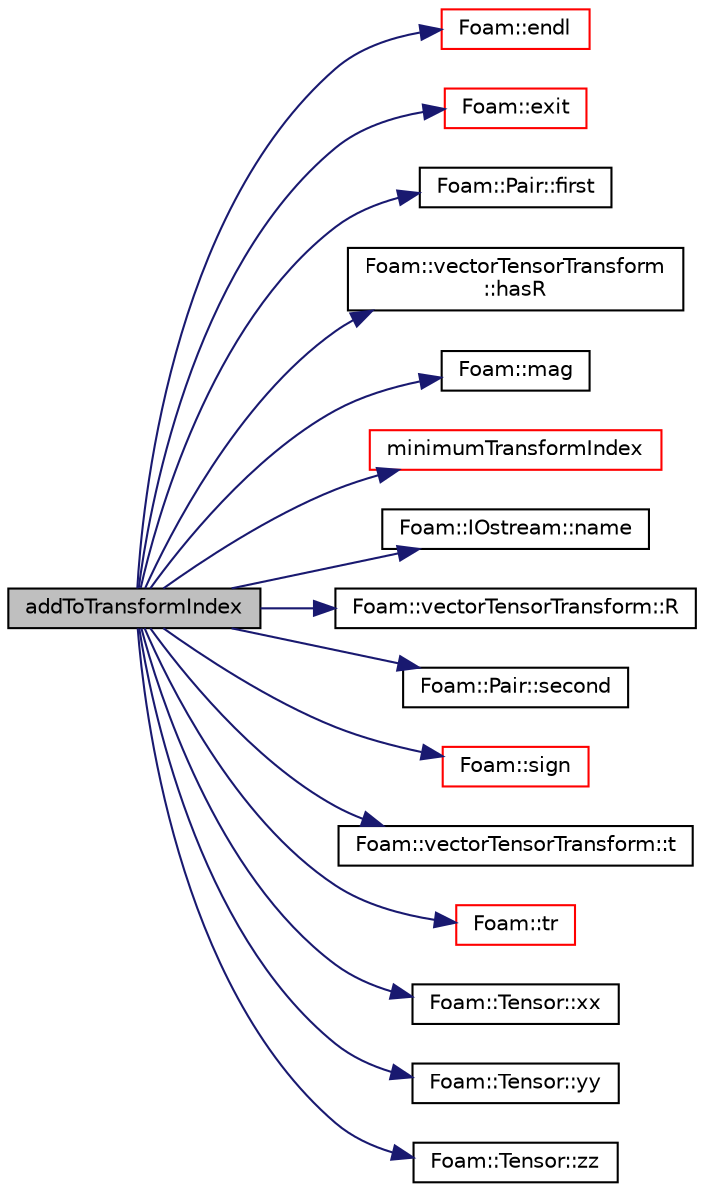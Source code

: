 digraph "addToTransformIndex"
{
  bgcolor="transparent";
  edge [fontname="Helvetica",fontsize="10",labelfontname="Helvetica",labelfontsize="10"];
  node [fontname="Helvetica",fontsize="10",shape=record];
  rankdir="LR";
  Node244 [label="addToTransformIndex",height=0.2,width=0.4,color="black", fillcolor="grey75", style="filled", fontcolor="black"];
  Node244 -> Node245 [color="midnightblue",fontsize="10",style="solid",fontname="Helvetica"];
  Node245 [label="Foam::endl",height=0.2,width=0.4,color="red",URL="$a21851.html#a2db8fe02a0d3909e9351bb4275b23ce4",tooltip="Add newline and flush stream. "];
  Node244 -> Node247 [color="midnightblue",fontsize="10",style="solid",fontname="Helvetica"];
  Node247 [label="Foam::exit",height=0.2,width=0.4,color="red",URL="$a21851.html#a06ca7250d8e89caf05243ec094843642"];
  Node244 -> Node294 [color="midnightblue",fontsize="10",style="solid",fontname="Helvetica"];
  Node294 [label="Foam::Pair::first",height=0.2,width=0.4,color="black",URL="$a28793.html#af9a77dbc46937c80ca5fceef711c7628",tooltip="Return first. "];
  Node244 -> Node295 [color="midnightblue",fontsize="10",style="solid",fontname="Helvetica"];
  Node295 [label="Foam::vectorTensorTransform\l::hasR",height=0.2,width=0.4,color="black",URL="$a28857.html#a9d0aa4bee6e8352f1c939d91fe96748e"];
  Node244 -> Node296 [color="midnightblue",fontsize="10",style="solid",fontname="Helvetica"];
  Node296 [label="Foam::mag",height=0.2,width=0.4,color="black",URL="$a21851.html#a929da2a3fdcf3dacbbe0487d3a330dae"];
  Node244 -> Node297 [color="midnightblue",fontsize="10",style="solid",fontname="Helvetica"];
  Node297 [label="minimumTransformIndex",height=0.2,width=0.4,color="red",URL="$a28849.html#af4f7e1b27247d7622a8c39abdd1f5b9d",tooltip="Combine two transformIndices. "];
  Node244 -> Node300 [color="midnightblue",fontsize="10",style="solid",fontname="Helvetica"];
  Node300 [label="Foam::IOstream::name",height=0.2,width=0.4,color="black",URL="$a27333.html#a41b2d01e5fd6e1bc71a895d8b8a86308",tooltip="Return the name of the stream. "];
  Node244 -> Node301 [color="midnightblue",fontsize="10",style="solid",fontname="Helvetica"];
  Node301 [label="Foam::vectorTensorTransform::R",height=0.2,width=0.4,color="black",URL="$a28857.html#a2f536ccb6dd221a9455428a524f602be"];
  Node244 -> Node302 [color="midnightblue",fontsize="10",style="solid",fontname="Helvetica"];
  Node302 [label="Foam::Pair::second",height=0.2,width=0.4,color="black",URL="$a28793.html#a8830e4ad5e9523343cc9288f59931b5f",tooltip="Return second. "];
  Node244 -> Node303 [color="midnightblue",fontsize="10",style="solid",fontname="Helvetica"];
  Node303 [label="Foam::sign",height=0.2,width=0.4,color="red",URL="$a21851.html#a221fd301d6c49c5bd4a6c0f5ccb893b2"];
  Node244 -> Node304 [color="midnightblue",fontsize="10",style="solid",fontname="Helvetica"];
  Node304 [label="Foam::vectorTensorTransform::t",height=0.2,width=0.4,color="black",URL="$a28857.html#ac90b4495e032d0efeb603179edc4cb8c"];
  Node244 -> Node305 [color="midnightblue",fontsize="10",style="solid",fontname="Helvetica"];
  Node305 [label="Foam::tr",height=0.2,width=0.4,color="red",URL="$a21851.html#a16888f82e1accdb4c88dc9573a1dd02e"];
  Node244 -> Node306 [color="midnightblue",fontsize="10",style="solid",fontname="Helvetica"];
  Node306 [label="Foam::Tensor::xx",height=0.2,width=0.4,color="black",URL="$a28789.html#a1b97c7c1ed81b4fb23da8dcb71a8cd2a"];
  Node244 -> Node307 [color="midnightblue",fontsize="10",style="solid",fontname="Helvetica"];
  Node307 [label="Foam::Tensor::yy",height=0.2,width=0.4,color="black",URL="$a28789.html#aba9d77023a5662b9c2d3639d5de555a0"];
  Node244 -> Node308 [color="midnightblue",fontsize="10",style="solid",fontname="Helvetica"];
  Node308 [label="Foam::Tensor::zz",height=0.2,width=0.4,color="black",URL="$a28789.html#a831c4848d01bfcc8d717b7ef92f2cd4b"];
}
